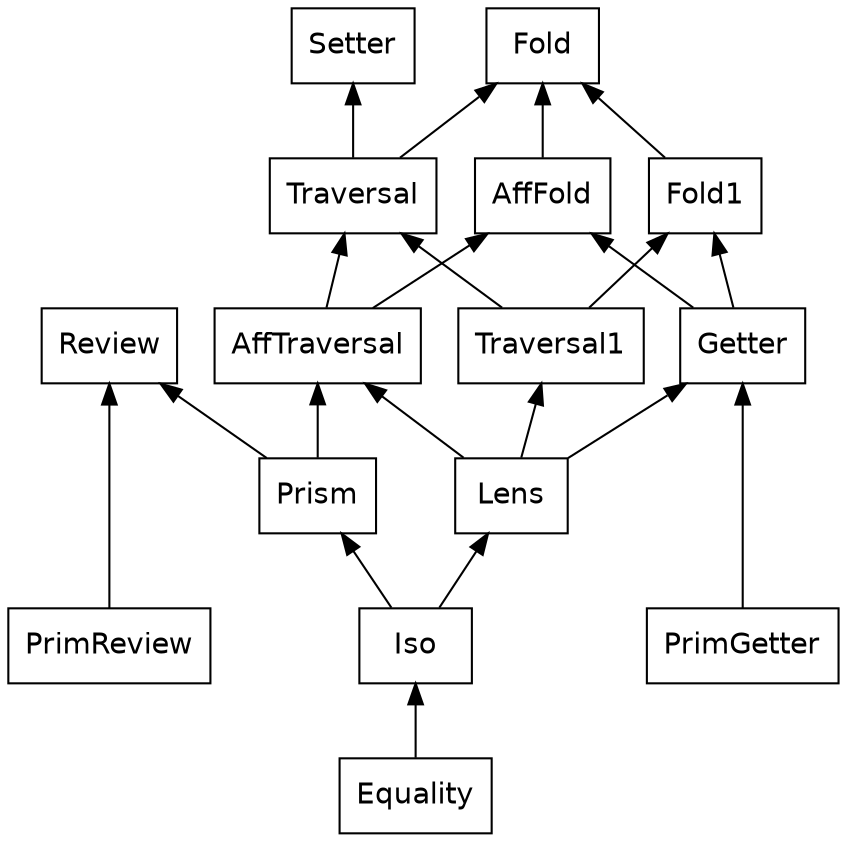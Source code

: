 digraph G {
  rankdir=BT;
  node [shape=box,fontname=Helvetica];

  { rank = same; Lens, Prism }
  { rank = same; PrimReview, PrimGetter, Iso }
  { rank = same; Getter, Traversal1, AffTraversal, Review }

  Equality -> Iso;
  Iso -> Lens;
  Iso -> Prism;
  Lens -> Getter;
  PrimGetter -> Getter;
  Lens -> Traversal1;
  Lens -> AffTraversal;
  Traversal -> Setter;
  Traversal -> Fold;
  Getter -> AffFold;
  Traversal1 -> Traversal;
  Getter -> Fold1;
  AffTraversal -> AffFold;
  AffFold -> Fold; 
  Fold1 -> Fold
  Traversal1 -> Fold1;
  Prism -> AffTraversal;
  AffTraversal -> Traversal;
  Prism -> Review;
  PrimReview -> Review;
}
